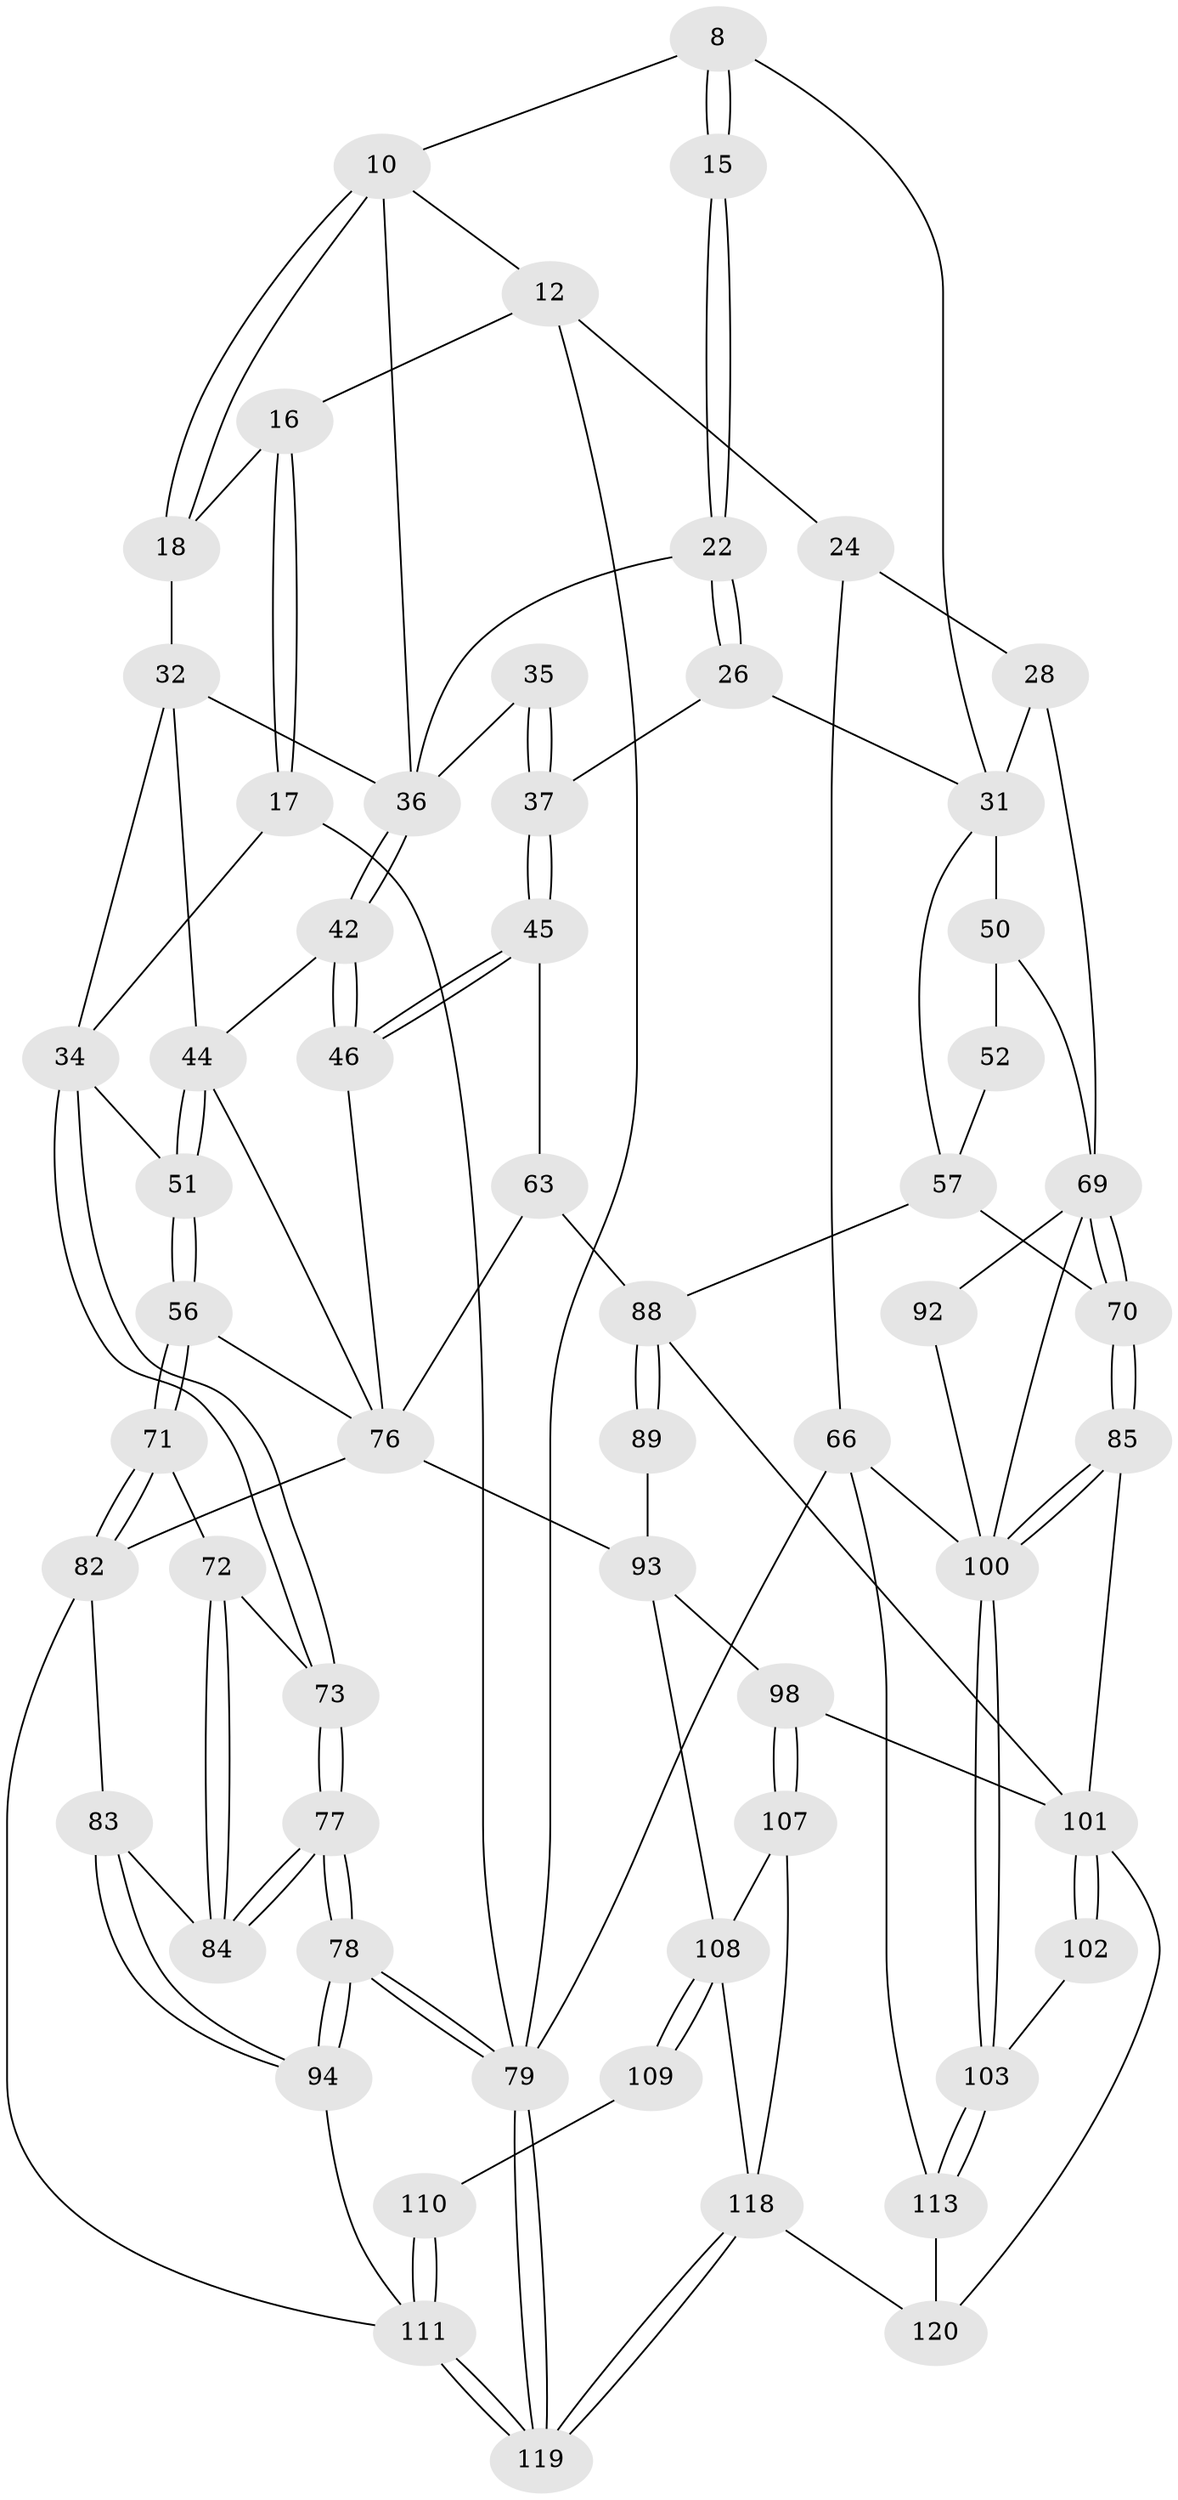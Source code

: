 // original degree distribution, {3: 0.016666666666666666, 5: 0.5, 6: 0.23333333333333334, 4: 0.25}
// Generated by graph-tools (version 1.1) at 2025/00/03/09/25 05:00:58]
// undirected, 60 vertices, 135 edges
graph export_dot {
graph [start="1"]
  node [color=gray90,style=filled];
  8 [pos="+0.4878035982816725+0.10214256636105416",super="+1+2"];
  10 [pos="+0.30614234069303353+0.046649861088090515",super="+9"];
  12 [pos="+0.2755543573592782+0",super="+7+11"];
  15 [pos="+0.5503015737178611+0.16514893466307354"];
  16 [pos="+0.0582653248026826+0.174314588618572"];
  17 [pos="+0+0.15524320539437028"];
  18 [pos="+0.13308564155631145+0.1982057380155781"];
  22 [pos="+0.518660589782006+0.1966741045041826"];
  24 [pos="+1+0.07490712827539316",super="+6"];
  26 [pos="+0.6068654478762705+0.36402233469119955"];
  28 [pos="+0.7216170695091326+0.14581432315626983",super="+4+27"];
  31 [pos="+0.6371237892356695+0.37386957277744354",super="+30+25+3+29"];
  32 [pos="+0.18558331550676552+0.3173193605703402",super="+21"];
  34 [pos="+0+0.25715789921796617",super="+33"];
  35 [pos="+0.4745277002104726+0.2492064229342016"];
  36 [pos="+0.3640135171959913+0.3021277821273898",super="+23"];
  37 [pos="+0.5643147146876121+0.3702109267158778"];
  42 [pos="+0.38014203563856586+0.3821187472429529"];
  44 [pos="+0.1843891426976232+0.37232585498188403",super="+43"];
  45 [pos="+0.5125475404932277+0.39986037605289754"];
  46 [pos="+0.39875873302067183+0.4174005240572139"];
  50 [pos="+0.8544323050313029+0.4695279784924246",super="+40+41+38"];
  51 [pos="+0.10239119419197594+0.4507108989429919"];
  52 [pos="+0.7843222636276183+0.4231999186218789"];
  56 [pos="+0.11937744434782457+0.5147004477233197"];
  57 [pos="+0.6786751693681586+0.5048776820343313",super="+53"];
  63 [pos="+0.45418564115587745+0.5594623369793151",super="+60"];
  66 [pos="+1+1",super="+13"];
  69 [pos="+0.9279369343398498+0.6746160954266169",super="+68+49"];
  70 [pos="+0.8448341056069956+0.6802934983799884",super="+65"];
  71 [pos="+0.1134557691036733+0.523503366806209"];
  72 [pos="+0.07311967444721054+0.5397921928074364"];
  73 [pos="+0+0.32886727344797567"];
  76 [pos="+0.1978126186330179+0.7202319187285152",super="+62+64"];
  77 [pos="+0+0.6456371826013453"];
  78 [pos="+0+0.7656835917019303"];
  79 [pos="+0+1",super="+14"];
  82 [pos="+0.12400672014085073+0.6488615284022472",super="+81"];
  83 [pos="+0.11293105388007577+0.6480984680660727"];
  84 [pos="+0+0.600449377207692"];
  85 [pos="+0.822976797134075+0.6954160015319617"];
  88 [pos="+0.6511348990685364+0.6526408417171872",super="+58+80"];
  89 [pos="+0.5977690311436055+0.6779893946549705"];
  92 [pos="+0.9332746009382655+0.6761509386635428"];
  93 [pos="+0.37241404543986667+0.7281651377364858",super="+91+75"];
  94 [pos="+0+0.7647515064984425"];
  98 [pos="+0.5163692977021304+0.775825067891054"];
  100 [pos="+0.8667872752572499+0.847118427056836",super="+99+67"];
  101 [pos="+0.7066508537892956+0.8655871017556013",super="+97+87+86"];
  102 [pos="+0.7438241866125166+0.8284884111883569"];
  103 [pos="+0.8627855627471771+0.8572180545529025"];
  107 [pos="+0.5182048659782116+0.8220945265464797"];
  108 [pos="+0.32667586834805756+0.9113225511874925",super="+106+104+105"];
  109 [pos="+0.3044156856532011+0.8750964455123763"];
  110 [pos="+0.1707410145090764+0.877391401057782"];
  111 [pos="+0.12061284206283213+0.9614520873532914",super="+96+95"];
  113 [pos="+0.868475744296173+0.9033163331492111",super="+112"];
  118 [pos="+0.298102712194273+1",super="+117+116"];
  119 [pos="+0.02367769363012413+1"];
  120 [pos="+0.6205033120822321+1",super="+115+114"];
  8 -- 15 [weight=2];
  8 -- 15;
  8 -- 10;
  8 -- 31;
  10 -- 18;
  10 -- 18;
  10 -- 12;
  10 -- 36;
  12 -- 79;
  12 -- 24;
  12 -- 16;
  15 -- 22;
  15 -- 22;
  16 -- 17;
  16 -- 17;
  16 -- 18;
  17 -- 34;
  17 -- 79;
  18 -- 32;
  22 -- 26;
  22 -- 26;
  22 -- 36;
  24 -- 66 [weight=2];
  24 -- 28 [weight=2];
  26 -- 37;
  26 -- 31;
  28 -- 31 [weight=2];
  28 -- 69;
  31 -- 50 [weight=2];
  31 -- 57;
  32 -- 44;
  32 -- 36;
  32 -- 34;
  34 -- 73;
  34 -- 73;
  34 -- 51;
  35 -- 36 [weight=2];
  35 -- 37;
  35 -- 37;
  36 -- 42;
  36 -- 42;
  37 -- 45;
  37 -- 45;
  42 -- 46;
  42 -- 46;
  42 -- 44;
  44 -- 51;
  44 -- 51;
  44 -- 76;
  45 -- 46;
  45 -- 46;
  45 -- 63;
  46 -- 76;
  50 -- 52 [weight=2];
  50 -- 69 [weight=2];
  51 -- 56;
  51 -- 56;
  52 -- 57;
  56 -- 71;
  56 -- 71;
  56 -- 76;
  57 -- 88;
  57 -- 70;
  63 -- 88 [weight=2];
  63 -- 76;
  66 -- 79 [weight=2];
  66 -- 100;
  66 -- 113;
  69 -- 70 [weight=2];
  69 -- 70;
  69 -- 92 [weight=2];
  69 -- 100;
  70 -- 85;
  70 -- 85;
  71 -- 72;
  71 -- 82;
  71 -- 82;
  72 -- 73;
  72 -- 84;
  72 -- 84;
  73 -- 77;
  73 -- 77;
  76 -- 93 [weight=3];
  76 -- 82;
  77 -- 78;
  77 -- 78;
  77 -- 84;
  77 -- 84;
  78 -- 79;
  78 -- 79;
  78 -- 94;
  78 -- 94;
  79 -- 119;
  79 -- 119;
  82 -- 83;
  82 -- 111;
  83 -- 84;
  83 -- 94;
  83 -- 94;
  85 -- 100;
  85 -- 100;
  85 -- 101;
  88 -- 89 [weight=2];
  88 -- 89;
  88 -- 101;
  89 -- 93;
  92 -- 100;
  93 -- 98;
  93 -- 108 [weight=2];
  94 -- 111;
  98 -- 107;
  98 -- 107;
  98 -- 101;
  100 -- 103;
  100 -- 103;
  101 -- 102 [weight=2];
  101 -- 102;
  101 -- 120;
  102 -- 103;
  103 -- 113;
  103 -- 113;
  107 -- 108;
  107 -- 118;
  108 -- 109 [weight=2];
  108 -- 109;
  108 -- 118;
  109 -- 110;
  110 -- 111 [weight=2];
  110 -- 111;
  111 -- 119;
  111 -- 119;
  113 -- 120 [weight=2];
  118 -- 119;
  118 -- 119;
  118 -- 120 [weight=2];
}
